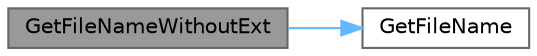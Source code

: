 digraph "GetFileNameWithoutExt"
{
 // LATEX_PDF_SIZE
  bgcolor="transparent";
  edge [fontname=Helvetica,fontsize=10,labelfontname=Helvetica,labelfontsize=10];
  node [fontname=Helvetica,fontsize=10,shape=box,height=0.2,width=0.4];
  rankdir="LR";
  Node1 [id="Node000001",label="GetFileNameWithoutExt",height=0.2,width=0.4,color="gray40", fillcolor="grey60", style="filled", fontcolor="black",tooltip=" "];
  Node1 -> Node2 [id="edge3_Node000001_Node000002",color="steelblue1",style="solid",tooltip=" "];
  Node2 [id="Node000002",label="GetFileName",height=0.2,width=0.4,color="grey40", fillcolor="white", style="filled",URL="$_classes_2lib_2rcore_8c.html#a10a5d026a8437f37e9824aa13d593d0d",tooltip=" "];
}
